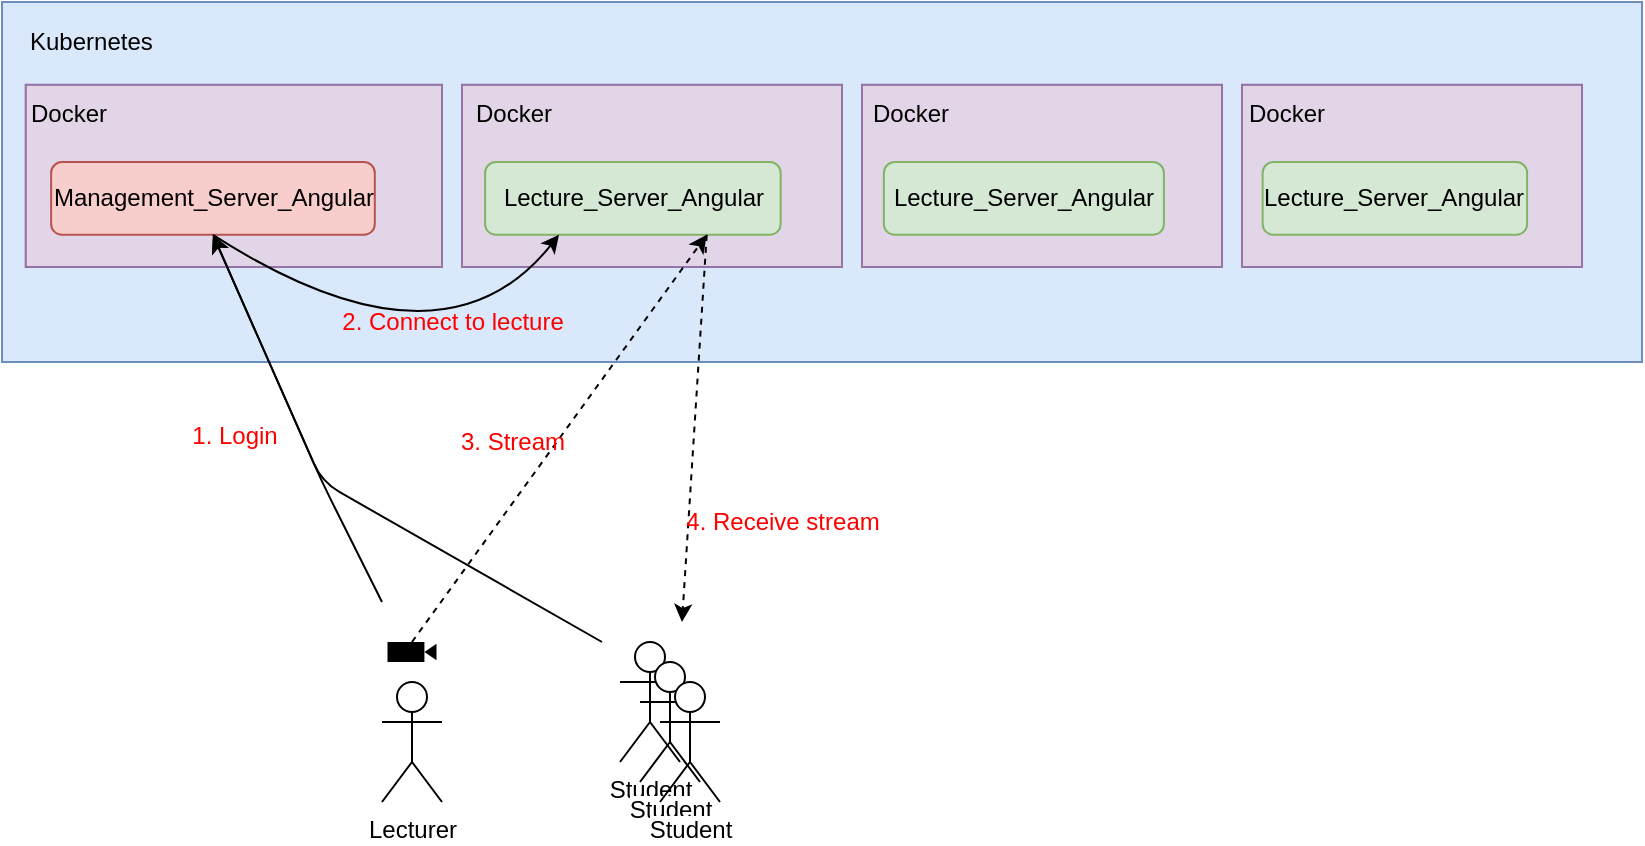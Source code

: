 <mxfile version="12.8.4" type="device"><diagram id="6QJ9TU2T9Hjs34XUxvGO" name="Page-1"><mxGraphModel dx="1038" dy="540" grid="1" gridSize="10" guides="1" tooltips="1" connect="1" arrows="1" fold="1" page="1" pageScale="1" pageWidth="827" pageHeight="1169" math="0" shadow="0"><root><mxCell id="0"/><mxCell id="1" parent="0"/><mxCell id="7LMFuQEFwnHMYt_NSNBO-4" value="" style="rounded=0;whiteSpace=wrap;html=1;fillColor=#dae8fc;strokeColor=#6c8ebf;" vertex="1" parent="1"><mxGeometry width="820" height="180" as="geometry"/></mxCell><mxCell id="7LMFuQEFwnHMYt_NSNBO-7" value="Kubernetes" style="text;html=1;" vertex="1" parent="1"><mxGeometry x="11.906" y="6.073" width="107.143" height="18.214" as="geometry"/></mxCell><mxCell id="7LMFuQEFwnHMYt_NSNBO-11" value="" style="group;fillColor=#e1d5e7;strokeColor=#9673a6;" vertex="1" connectable="0" parent="1"><mxGeometry x="11.91" y="41.43" width="208.09" height="91.07" as="geometry"/></mxCell><mxCell id="7LMFuQEFwnHMYt_NSNBO-3" value="" style="rounded=0;whiteSpace=wrap;html=1;fillColor=#e1d5e7;strokeColor=#9673a6;" vertex="1" parent="7LMFuQEFwnHMYt_NSNBO-11"><mxGeometry width="208.09" height="91.07" as="geometry"/></mxCell><mxCell id="7LMFuQEFwnHMYt_NSNBO-5" value="Docker" style="text;html=1;strokeColor=none;fillColor=none;align=center;verticalAlign=middle;whiteSpace=wrap;rounded=0;" vertex="1" parent="7LMFuQEFwnHMYt_NSNBO-11"><mxGeometry x="6.169" y="8.573" width="30.828" height="12.143" as="geometry"/></mxCell><mxCell id="7LMFuQEFwnHMYt_NSNBO-1" value="Management_Server_Angular" style="rounded=1;whiteSpace=wrap;html=1;fillColor=#f8cecc;strokeColor=#b85450;" vertex="1" parent="7LMFuQEFwnHMYt_NSNBO-11"><mxGeometry x="12.643" y="38.572" width="161.848" height="36.428" as="geometry"/></mxCell><mxCell id="7LMFuQEFwnHMYt_NSNBO-12" value="" style="group;fillColor=#e1d5e7;strokeColor=#9673a6;" vertex="1" connectable="0" parent="1"><mxGeometry x="620" y="41.43" width="170" height="91.07" as="geometry"/></mxCell><mxCell id="7LMFuQEFwnHMYt_NSNBO-13" value="" style="rounded=0;whiteSpace=wrap;html=1;fillColor=#e1d5e7;strokeColor=#9673a6;" vertex="1" parent="7LMFuQEFwnHMYt_NSNBO-12"><mxGeometry width="170.0" height="91.07" as="geometry"/></mxCell><mxCell id="7LMFuQEFwnHMYt_NSNBO-14" value="Docker" style="text;html=1;strokeColor=none;fillColor=none;align=center;verticalAlign=middle;whiteSpace=wrap;rounded=0;" vertex="1" parent="7LMFuQEFwnHMYt_NSNBO-12"><mxGeometry x="10.33" y="8.573" width="25.185" height="12.143" as="geometry"/></mxCell><mxCell id="7LMFuQEFwnHMYt_NSNBO-15" value="Lecture_Server_Angular" style="rounded=1;whiteSpace=wrap;html=1;fillColor=#d5e8d4;strokeColor=#82b366;" vertex="1" parent="7LMFuQEFwnHMYt_NSNBO-12"><mxGeometry x="10.328" y="38.572" width="132.222" height="36.428" as="geometry"/></mxCell><mxCell id="7LMFuQEFwnHMYt_NSNBO-16" value="" style="group;fillColor=#e1d5e7;strokeColor=#9673a6;" vertex="1" connectable="0" parent="1"><mxGeometry x="430" y="41.43" width="180" height="91.07" as="geometry"/></mxCell><mxCell id="7LMFuQEFwnHMYt_NSNBO-17" value="" style="rounded=0;whiteSpace=wrap;html=1;fillColor=#e1d5e7;strokeColor=#9673a6;" vertex="1" parent="7LMFuQEFwnHMYt_NSNBO-16"><mxGeometry width="180.0" height="91.07" as="geometry"/></mxCell><mxCell id="7LMFuQEFwnHMYt_NSNBO-18" value="Docker" style="text;html=1;strokeColor=none;fillColor=none;align=center;verticalAlign=middle;whiteSpace=wrap;rounded=0;" vertex="1" parent="7LMFuQEFwnHMYt_NSNBO-16"><mxGeometry x="10.935" y="8.573" width="26.667" height="12.143" as="geometry"/></mxCell><mxCell id="7LMFuQEFwnHMYt_NSNBO-19" value="Lecture_Server_Angular" style="rounded=1;whiteSpace=wrap;html=1;fillColor=#d5e8d4;strokeColor=#82b366;" vertex="1" parent="7LMFuQEFwnHMYt_NSNBO-16"><mxGeometry x="10.936" y="38.572" width="140" height="36.428" as="geometry"/></mxCell><mxCell id="7LMFuQEFwnHMYt_NSNBO-20" value="" style="group;fillColor=#e1d5e7;strokeColor=#9673a6;" vertex="1" connectable="0" parent="1"><mxGeometry x="230" y="41.43" width="190" height="91.07" as="geometry"/></mxCell><mxCell id="7LMFuQEFwnHMYt_NSNBO-21" value="" style="rounded=0;whiteSpace=wrap;html=1;fillColor=#e1d5e7;strokeColor=#9673a6;" vertex="1" parent="7LMFuQEFwnHMYt_NSNBO-20"><mxGeometry width="190" height="91.07" as="geometry"/></mxCell><mxCell id="7LMFuQEFwnHMYt_NSNBO-22" value="Docker" style="text;html=1;strokeColor=none;fillColor=none;align=center;verticalAlign=middle;whiteSpace=wrap;rounded=0;" vertex="1" parent="7LMFuQEFwnHMYt_NSNBO-20"><mxGeometry x="11.542" y="8.573" width="28.148" height="12.143" as="geometry"/></mxCell><mxCell id="7LMFuQEFwnHMYt_NSNBO-23" value="Lecture_Server_Angular" style="rounded=1;whiteSpace=wrap;html=1;fillColor=#d5e8d4;strokeColor=#82b366;" vertex="1" parent="7LMFuQEFwnHMYt_NSNBO-20"><mxGeometry x="11.544" y="38.572" width="147.778" height="36.428" as="geometry"/></mxCell><mxCell id="7LMFuQEFwnHMYt_NSNBO-24" value="Lecturer" style="shape=umlActor;verticalLabelPosition=bottom;labelBackgroundColor=#ffffff;verticalAlign=top;html=1;outlineConnect=0;" vertex="1" parent="1"><mxGeometry x="190" y="340" width="30" height="60" as="geometry"/></mxCell><mxCell id="7LMFuQEFwnHMYt_NSNBO-26" value="Student" style="shape=umlActor;verticalLabelPosition=bottom;labelBackgroundColor=#ffffff;verticalAlign=top;html=1;outlineConnect=0;" vertex="1" parent="1"><mxGeometry x="309" y="320" width="30" height="60" as="geometry"/></mxCell><mxCell id="7LMFuQEFwnHMYt_NSNBO-27" value="" style="shape=mxgraph.signs.tech.video_camera;html=1;fillColor=#000000;strokeColor=none;verticalLabelPosition=bottom;verticalAlign=top;align=center;" vertex="1" parent="1"><mxGeometry x="192.75" y="320" width="24.5" height="10" as="geometry"/></mxCell><mxCell id="7LMFuQEFwnHMYt_NSNBO-29" value="Student" style="shape=umlActor;verticalLabelPosition=bottom;labelBackgroundColor=#ffffff;verticalAlign=top;html=1;outlineConnect=0;" vertex="1" parent="1"><mxGeometry x="319" y="330" width="30" height="60" as="geometry"/></mxCell><mxCell id="7LMFuQEFwnHMYt_NSNBO-30" value="Student" style="shape=umlActor;verticalLabelPosition=bottom;labelBackgroundColor=#ffffff;verticalAlign=top;html=1;outlineConnect=0;" vertex="1" parent="1"><mxGeometry x="329" y="340" width="30" height="60" as="geometry"/></mxCell><mxCell id="7LMFuQEFwnHMYt_NSNBO-32" value="" style="endArrow=classic;html=1;entryX=0.5;entryY=1;entryDx=0;entryDy=0;" edge="1" parent="1" target="7LMFuQEFwnHMYt_NSNBO-1"><mxGeometry width="50" height="50" relative="1" as="geometry"><mxPoint x="190" y="300" as="sourcePoint"/><mxPoint x="240" y="250" as="targetPoint"/><Array as="points"><mxPoint x="160" y="240"/></Array></mxGeometry></mxCell><mxCell id="7LMFuQEFwnHMYt_NSNBO-33" value="" style="endArrow=classic;html=1;entryX=0.5;entryY=1;entryDx=0;entryDy=0;" edge="1" parent="1" target="7LMFuQEFwnHMYt_NSNBO-1"><mxGeometry width="50" height="50" relative="1" as="geometry"><mxPoint x="300" y="320" as="sourcePoint"/><mxPoint x="330" y="250" as="targetPoint"/><Array as="points"><mxPoint x="160" y="240"/></Array></mxGeometry></mxCell><mxCell id="7LMFuQEFwnHMYt_NSNBO-34" value="&lt;font color=&quot;#ff0000&quot;&gt;1. Login&lt;/font&gt;" style="text;html=1;align=center;verticalAlign=middle;resizable=0;points=[];autosize=1;" vertex="1" parent="1"><mxGeometry x="85.96" y="207" width="60" height="20" as="geometry"/></mxCell><mxCell id="7LMFuQEFwnHMYt_NSNBO-35" value="" style="curved=1;endArrow=classic;html=1;entryX=0.25;entryY=1;entryDx=0;entryDy=0;exitX=0.5;exitY=1;exitDx=0;exitDy=0;" edge="1" parent="1" source="7LMFuQEFwnHMYt_NSNBO-1" target="7LMFuQEFwnHMYt_NSNBO-23"><mxGeometry width="50" height="50" relative="1" as="geometry"><mxPoint x="280" y="300" as="sourcePoint"/><mxPoint x="330" y="250" as="targetPoint"/><Array as="points"><mxPoint x="220" y="190"/></Array></mxGeometry></mxCell><mxCell id="7LMFuQEFwnHMYt_NSNBO-36" value="&lt;font color=&quot;#ff0000&quot;&gt;2. Connect to lecture&lt;/font&gt;" style="text;html=1;align=center;verticalAlign=middle;resizable=0;points=[];autosize=1;" vertex="1" parent="1"><mxGeometry x="160" y="150" width="130" height="20" as="geometry"/></mxCell><mxCell id="7LMFuQEFwnHMYt_NSNBO-37" value="" style="endArrow=classic;html=1;exitX=0.5;exitY=0;exitDx=0;exitDy=0;exitPerimeter=0;entryX=0.75;entryY=1;entryDx=0;entryDy=0;dashed=1;" edge="1" parent="1" source="7LMFuQEFwnHMYt_NSNBO-27" target="7LMFuQEFwnHMYt_NSNBO-23"><mxGeometry width="50" height="50" relative="1" as="geometry"><mxPoint x="280" y="300" as="sourcePoint"/><mxPoint x="330" y="250" as="targetPoint"/></mxGeometry></mxCell><mxCell id="7LMFuQEFwnHMYt_NSNBO-38" value="&lt;font color=&quot;#ff0000&quot;&gt;3. Stream&lt;/font&gt;" style="text;html=1;align=center;verticalAlign=middle;resizable=0;points=[];autosize=1;" vertex="1" parent="1"><mxGeometry x="220" y="210" width="70" height="20" as="geometry"/></mxCell><mxCell id="7LMFuQEFwnHMYt_NSNBO-39" value="" style="endArrow=classic;html=1;dashed=1;exitX=0.75;exitY=1;exitDx=0;exitDy=0;" edge="1" parent="1" source="7LMFuQEFwnHMYt_NSNBO-23"><mxGeometry width="50" height="50" relative="1" as="geometry"><mxPoint x="280" y="300" as="sourcePoint"/><mxPoint x="340" y="310" as="targetPoint"/></mxGeometry></mxCell><mxCell id="7LMFuQEFwnHMYt_NSNBO-40" value="&lt;font color=&quot;#ff0000&quot;&gt;4. Receive stream&lt;/font&gt;" style="text;html=1;align=center;verticalAlign=middle;resizable=0;points=[];labelBackgroundColor=none;" vertex="1" connectable="0" parent="7LMFuQEFwnHMYt_NSNBO-39"><mxGeometry x="0.249" y="1" relative="1" as="geometry"><mxPoint x="43.67" y="22.75" as="offset"/></mxGeometry></mxCell></root></mxGraphModel></diagram></mxfile>